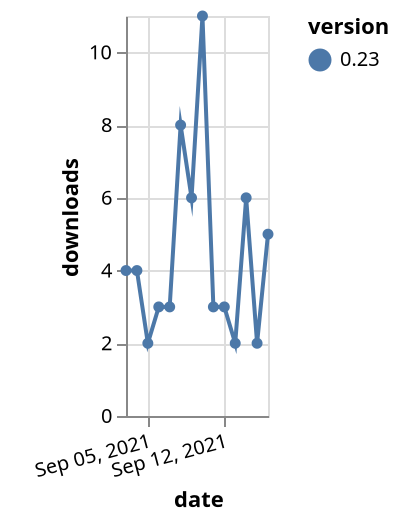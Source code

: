 {"$schema": "https://vega.github.io/schema/vega-lite/v5.json", "description": "A simple bar chart with embedded data.", "data": {"values": [{"date": "2021-09-03", "total": 3501, "delta": 4, "version": "0.23"}, {"date": "2021-09-04", "total": 3505, "delta": 4, "version": "0.23"}, {"date": "2021-09-05", "total": 3507, "delta": 2, "version": "0.23"}, {"date": "2021-09-06", "total": 3510, "delta": 3, "version": "0.23"}, {"date": "2021-09-07", "total": 3513, "delta": 3, "version": "0.23"}, {"date": "2021-09-08", "total": 3521, "delta": 8, "version": "0.23"}, {"date": "2021-09-09", "total": 3527, "delta": 6, "version": "0.23"}, {"date": "2021-09-10", "total": 3538, "delta": 11, "version": "0.23"}, {"date": "2021-09-11", "total": 3541, "delta": 3, "version": "0.23"}, {"date": "2021-09-12", "total": 3544, "delta": 3, "version": "0.23"}, {"date": "2021-09-13", "total": 3546, "delta": 2, "version": "0.23"}, {"date": "2021-09-14", "total": 3552, "delta": 6, "version": "0.23"}, {"date": "2021-09-15", "total": 3554, "delta": 2, "version": "0.23"}, {"date": "2021-09-16", "total": 3559, "delta": 5, "version": "0.23"}]}, "width": "container", "mark": {"type": "line", "point": {"filled": true}}, "encoding": {"x": {"field": "date", "type": "temporal", "timeUnit": "yearmonthdate", "title": "date", "axis": {"labelAngle": -15}}, "y": {"field": "delta", "type": "quantitative", "title": "downloads"}, "color": {"field": "version", "type": "nominal"}, "tooltip": {"field": "delta"}}}